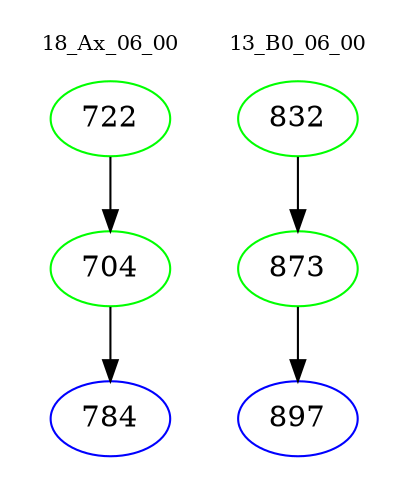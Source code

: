 digraph{
subgraph cluster_0 {
color = white
label = "18_Ax_06_00";
fontsize=10;
T0_722 [label="722", color="green"]
T0_722 -> T0_704 [color="black"]
T0_704 [label="704", color="green"]
T0_704 -> T0_784 [color="black"]
T0_784 [label="784", color="blue"]
}
subgraph cluster_1 {
color = white
label = "13_B0_06_00";
fontsize=10;
T1_832 [label="832", color="green"]
T1_832 -> T1_873 [color="black"]
T1_873 [label="873", color="green"]
T1_873 -> T1_897 [color="black"]
T1_897 [label="897", color="blue"]
}
}
